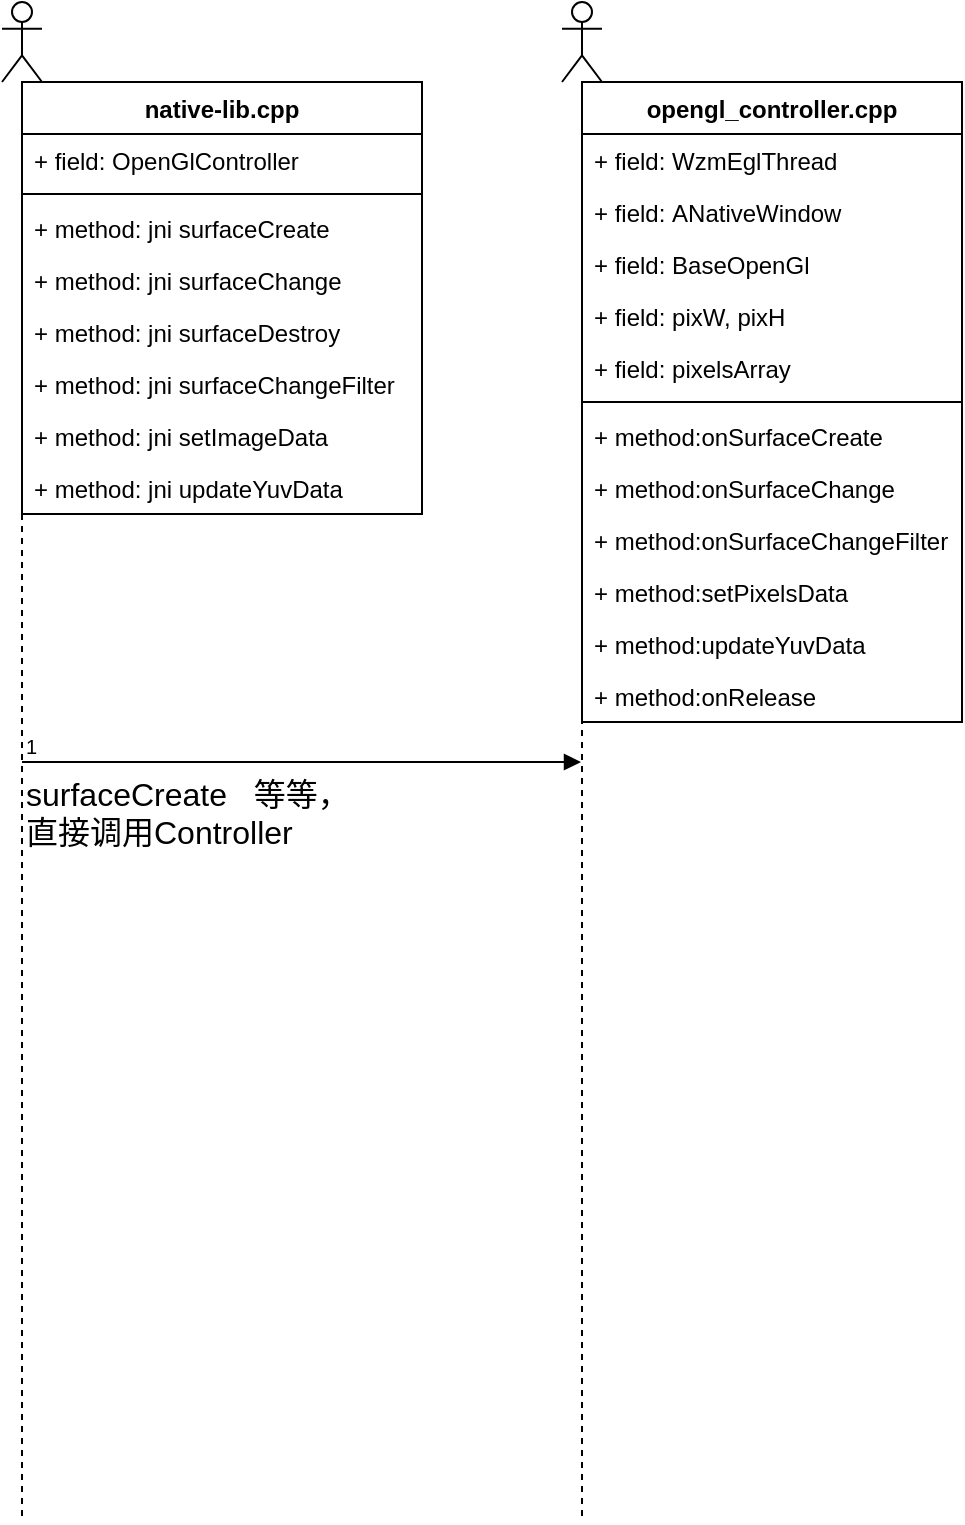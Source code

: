 <mxfile version="12.2.4" pages="1"><diagram id="P7ZubMRPaiPK79vZJ3zf" name="第 1 页"><mxGraphModel dx="724" dy="1274" grid="1" gridSize="10" guides="1" tooltips="1" connect="1" arrows="1" fold="1" page="1" pageScale="1" pageWidth="1169" pageHeight="827" math="0" shadow="0"><root><mxCell id="0"/><mxCell id="1" parent="0"/><mxCell id="2" value="native-lib.cpp" style="swimlane;fontStyle=1;align=center;verticalAlign=top;childLayout=stackLayout;horizontal=1;startSize=26;horizontalStack=0;resizeParent=1;resizeParentMax=0;resizeLast=0;collapsible=1;marginBottom=0;" vertex="1" parent="1"><mxGeometry x="70" y="50" width="200" height="216" as="geometry"/></mxCell><mxCell id="3" value="+ field: OpenGlController" style="text;strokeColor=none;fillColor=none;align=left;verticalAlign=top;spacingLeft=4;spacingRight=4;overflow=hidden;rotatable=0;points=[[0,0.5],[1,0.5]];portConstraint=eastwest;" vertex="1" parent="2"><mxGeometry y="26" width="200" height="26" as="geometry"/></mxCell><mxCell id="4" value="" style="line;strokeWidth=1;fillColor=none;align=left;verticalAlign=middle;spacingTop=-1;spacingLeft=3;spacingRight=3;rotatable=0;labelPosition=right;points=[];portConstraint=eastwest;" vertex="1" parent="2"><mxGeometry y="52" width="200" height="8" as="geometry"/></mxCell><mxCell id="5" value="+ method: jni surfaceCreate" style="text;strokeColor=none;fillColor=none;align=left;verticalAlign=top;spacingLeft=4;spacingRight=4;overflow=hidden;rotatable=0;points=[[0,0.5],[1,0.5]];portConstraint=eastwest;" vertex="1" parent="2"><mxGeometry y="60" width="200" height="26" as="geometry"/></mxCell><mxCell id="8" value="+ method: jni surfaceChange" style="text;strokeColor=none;fillColor=none;align=left;verticalAlign=top;spacingLeft=4;spacingRight=4;overflow=hidden;rotatable=0;points=[[0,0.5],[1,0.5]];portConstraint=eastwest;" vertex="1" parent="2"><mxGeometry y="86" width="200" height="26" as="geometry"/></mxCell><mxCell id="9" value="+ method: jni surfaceDestroy" style="text;strokeColor=none;fillColor=none;align=left;verticalAlign=top;spacingLeft=4;spacingRight=4;overflow=hidden;rotatable=0;points=[[0,0.5],[1,0.5]];portConstraint=eastwest;" vertex="1" parent="2"><mxGeometry y="112" width="200" height="26" as="geometry"/></mxCell><mxCell id="10" value="+ method: jni surfaceChangeFilter" style="text;strokeColor=none;fillColor=none;align=left;verticalAlign=top;spacingLeft=4;spacingRight=4;overflow=hidden;rotatable=0;points=[[0,0.5],[1,0.5]];portConstraint=eastwest;" vertex="1" parent="2"><mxGeometry y="138" width="200" height="26" as="geometry"/></mxCell><mxCell id="11" value="+ method: jni setImageData" style="text;strokeColor=none;fillColor=none;align=left;verticalAlign=top;spacingLeft=4;spacingRight=4;overflow=hidden;rotatable=0;points=[[0,0.5],[1,0.5]];portConstraint=eastwest;" vertex="1" parent="2"><mxGeometry y="164" width="200" height="26" as="geometry"/></mxCell><mxCell id="12" value="+ method: jni updateYuvData" style="text;strokeColor=none;fillColor=none;align=left;verticalAlign=top;spacingLeft=4;spacingRight=4;overflow=hidden;rotatable=0;points=[[0,0.5],[1,0.5]];portConstraint=eastwest;" vertex="1" parent="2"><mxGeometry y="190" width="200" height="26" as="geometry"/></mxCell><mxCell id="14" value="" style="shape=umlLifeline;participant=umlActor;perimeter=lifelinePerimeter;whiteSpace=wrap;html=1;container=1;collapsible=0;recursiveResize=0;verticalAlign=top;spacingTop=36;labelBackgroundColor=#ffffff;outlineConnect=0;" vertex="1" parent="1"><mxGeometry x="60" y="10" width="20" height="760" as="geometry"/></mxCell><mxCell id="19" value="opengl_controller.cpp" style="swimlane;fontStyle=1;align=center;verticalAlign=top;childLayout=stackLayout;horizontal=1;startSize=26;horizontalStack=0;resizeParent=1;resizeParentMax=0;resizeLast=0;collapsible=1;marginBottom=0;" vertex="1" parent="1"><mxGeometry x="350" y="50" width="190" height="320" as="geometry"/></mxCell><mxCell id="20" value="+ field: WzmEglThread" style="text;strokeColor=none;fillColor=none;align=left;verticalAlign=top;spacingLeft=4;spacingRight=4;overflow=hidden;rotatable=0;points=[[0,0.5],[1,0.5]];portConstraint=eastwest;" vertex="1" parent="19"><mxGeometry y="26" width="190" height="26" as="geometry"/></mxCell><mxCell id="23" value="+ field: ANativeWindow" style="text;strokeColor=none;fillColor=none;align=left;verticalAlign=top;spacingLeft=4;spacingRight=4;overflow=hidden;rotatable=0;points=[[0,0.5],[1,0.5]];portConstraint=eastwest;" vertex="1" parent="19"><mxGeometry y="52" width="190" height="26" as="geometry"/></mxCell><mxCell id="24" value="+ field: BaseOpenGl" style="text;strokeColor=none;fillColor=none;align=left;verticalAlign=top;spacingLeft=4;spacingRight=4;overflow=hidden;rotatable=0;points=[[0,0.5],[1,0.5]];portConstraint=eastwest;" vertex="1" parent="19"><mxGeometry y="78" width="190" height="26" as="geometry"/></mxCell><mxCell id="25" value="+ field: pixW, pixH" style="text;strokeColor=none;fillColor=none;align=left;verticalAlign=top;spacingLeft=4;spacingRight=4;overflow=hidden;rotatable=0;points=[[0,0.5],[1,0.5]];portConstraint=eastwest;" vertex="1" parent="19"><mxGeometry y="104" width="190" height="26" as="geometry"/></mxCell><mxCell id="26" value="+ field: pixelsArray" style="text;strokeColor=none;fillColor=none;align=left;verticalAlign=top;spacingLeft=4;spacingRight=4;overflow=hidden;rotatable=0;points=[[0,0.5],[1,0.5]];portConstraint=eastwest;" vertex="1" parent="19"><mxGeometry y="130" width="190" height="26" as="geometry"/></mxCell><mxCell id="21" value="" style="line;strokeWidth=1;fillColor=none;align=left;verticalAlign=middle;spacingTop=-1;spacingLeft=3;spacingRight=3;rotatable=0;labelPosition=right;points=[];portConstraint=eastwest;" vertex="1" parent="19"><mxGeometry y="156" width="190" height="8" as="geometry"/></mxCell><mxCell id="22" value="+ method:onSurfaceCreate" style="text;strokeColor=none;fillColor=none;align=left;verticalAlign=top;spacingLeft=4;spacingRight=4;overflow=hidden;rotatable=0;points=[[0,0.5],[1,0.5]];portConstraint=eastwest;" vertex="1" parent="19"><mxGeometry y="164" width="190" height="26" as="geometry"/></mxCell><mxCell id="28" value="+ method:onSurfaceChange" style="text;strokeColor=none;fillColor=none;align=left;verticalAlign=top;spacingLeft=4;spacingRight=4;overflow=hidden;rotatable=0;points=[[0,0.5],[1,0.5]];portConstraint=eastwest;" vertex="1" parent="19"><mxGeometry y="190" width="190" height="26" as="geometry"/></mxCell><mxCell id="29" value="+ method:onSurfaceChangeFilter" style="text;strokeColor=none;fillColor=none;align=left;verticalAlign=top;spacingLeft=4;spacingRight=4;overflow=hidden;rotatable=0;points=[[0,0.5],[1,0.5]];portConstraint=eastwest;" vertex="1" parent="19"><mxGeometry y="216" width="190" height="26" as="geometry"/></mxCell><mxCell id="30" value="+ method:setPixelsData" style="text;strokeColor=none;fillColor=none;align=left;verticalAlign=top;spacingLeft=4;spacingRight=4;overflow=hidden;rotatable=0;points=[[0,0.5],[1,0.5]];portConstraint=eastwest;" vertex="1" parent="19"><mxGeometry y="242" width="190" height="26" as="geometry"/></mxCell><mxCell id="31" value="+ method:updateYuvData" style="text;strokeColor=none;fillColor=none;align=left;verticalAlign=top;spacingLeft=4;spacingRight=4;overflow=hidden;rotatable=0;points=[[0,0.5],[1,0.5]];portConstraint=eastwest;" vertex="1" parent="19"><mxGeometry y="268" width="190" height="26" as="geometry"/></mxCell><mxCell id="32" value="+ method:onRelease" style="text;strokeColor=none;fillColor=none;align=left;verticalAlign=top;spacingLeft=4;spacingRight=4;overflow=hidden;rotatable=0;points=[[0,0.5],[1,0.5]];portConstraint=eastwest;" vertex="1" parent="19"><mxGeometry y="294" width="190" height="26" as="geometry"/></mxCell><mxCell id="33" value="" style="shape=umlLifeline;participant=umlActor;perimeter=lifelinePerimeter;whiteSpace=wrap;html=1;container=1;collapsible=0;recursiveResize=0;verticalAlign=top;spacingTop=36;labelBackgroundColor=#ffffff;outlineConnect=0;size=40;" vertex="1" parent="1"><mxGeometry x="340" y="10" width="20" height="760" as="geometry"/></mxCell><mxCell id="36" value="&lt;font style=&quot;font-size: 16px&quot;&gt;surfaceCreate&amp;nbsp; &amp;nbsp;等等，&lt;br&gt;直接调用Controller&amp;nbsp;&lt;/font&gt;" style="endArrow=block;endFill=1;html=1;edgeStyle=orthogonalEdgeStyle;align=left;verticalAlign=top;" edge="1" parent="1" source="14" target="33"><mxGeometry x="-1" relative="1" as="geometry"><mxPoint x="71" y="430" as="sourcePoint"/><mxPoint x="231" y="430" as="targetPoint"/></mxGeometry></mxCell><mxCell id="37" value="1" style="resizable=0;html=1;align=left;verticalAlign=bottom;labelBackgroundColor=#ffffff;fontSize=10;" connectable="0" vertex="1" parent="36"><mxGeometry x="-1" relative="1" as="geometry"/></mxCell></root></mxGraphModel></diagram></mxfile>